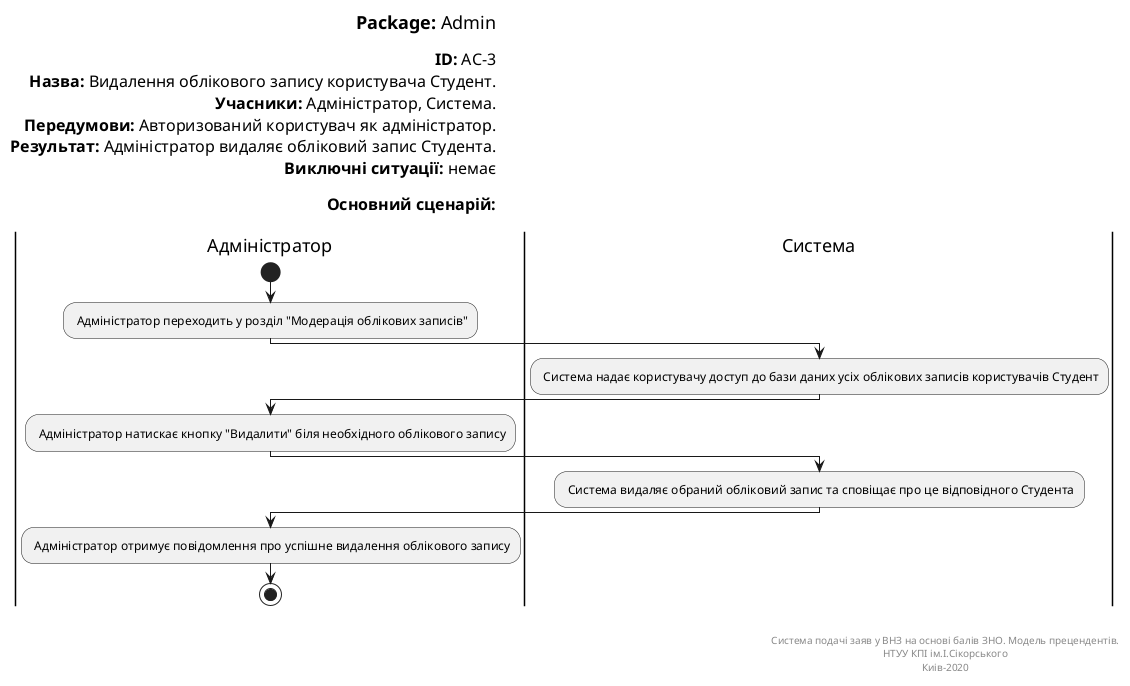@startuml
left header
<font color=000 size=18><b>Package:</b> Admin

<font color=000 size=16><b>ID:</b> AC-3
<font color=000 size=16><b>Назва:</b> Видалення облікового запису користувача Студент.
<font color=000 size=16><b>Учасники:</b> Адміністратор, Система.
<font color=000 size=16><b>Передумови:</b> Авторизований користувач як адміністратор.
<font color=000 size=16><b>Результат:</b> Адміністратор видаляє обліковий запис Студента.
<font color=000 size=16><b>Виключні ситуації:</b> немає

<font color=000 size=16><b>Основний сценарій:</b>

end header

|Адміністратор|
start
: Адміністратор переходить у розділ "Модерація облікових записів";

|Система|
: Система надає користувачу доступ до бази даних усіх облікових записів користувачів Студент;

|Адміністратор|
: Адміністратор натискає кнопку "Видалити" біля необхідного облікового запису;

|Система|
: Система видаляє обраний обліковий запис та сповіщає про це відповідного Студента;

|Адміністратор|
: Адміністратор отримує повідомлення про успішне видалення облікового запису;


stop;

right footer


Система подачі заяв у ВНЗ на основі балів ЗНО. Модель прецендентів.
НТУУ КПІ ім.І.Сікорського
Киів-2020
end footer
@enduml